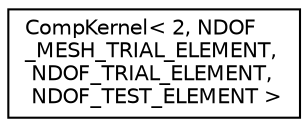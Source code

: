 digraph "Graphical Class Hierarchy"
{
 // LATEX_PDF_SIZE
  edge [fontname="Helvetica",fontsize="10",labelfontname="Helvetica",labelfontsize="10"];
  node [fontname="Helvetica",fontsize="10",shape=record];
  rankdir="LR";
  Node0 [label="CompKernel\< 2, NDOF\l_MESH_TRIAL_ELEMENT,\l NDOF_TRIAL_ELEMENT,\l NDOF_TEST_ELEMENT \>",height=0.2,width=0.4,color="black", fillcolor="white", style="filled",URL="$classCompKernel_3_012_00_01NDOF__MESH__TRIAL__ELEMENT_00_01NDOF__TRIAL__ELEMENT_00_01NDOF__TEST__ELEMENT_01_4.html",tooltip=" "];
}
